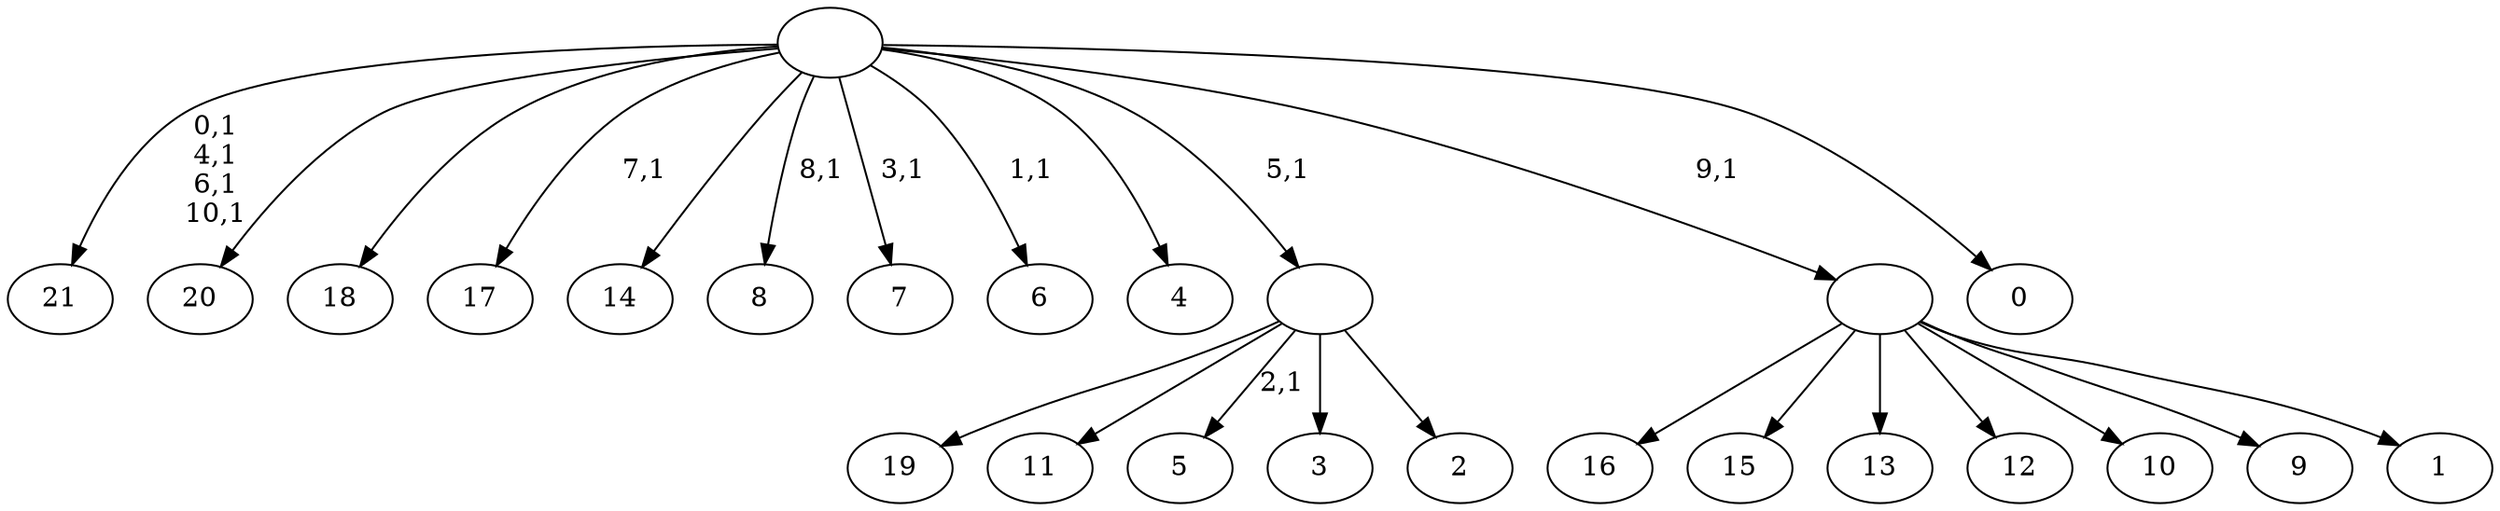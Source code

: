digraph T {
	33 [label="21"]
	28 [label="20"]
	27 [label="19"]
	26 [label="18"]
	25 [label="17"]
	23 [label="16"]
	22 [label="15"]
	21 [label="14"]
	20 [label="13"]
	19 [label="12"]
	18 [label="11"]
	17 [label="10"]
	16 [label="9"]
	15 [label="8"]
	13 [label="7"]
	11 [label="6"]
	9 [label="5"]
	7 [label="4"]
	6 [label="3"]
	5 [label="2"]
	4 [label=""]
	3 [label="1"]
	2 [label=""]
	1 [label="0"]
	0 [label=""]
	4 -> 9 [label="2,1"]
	4 -> 27 [label=""]
	4 -> 18 [label=""]
	4 -> 6 [label=""]
	4 -> 5 [label=""]
	2 -> 23 [label=""]
	2 -> 22 [label=""]
	2 -> 20 [label=""]
	2 -> 19 [label=""]
	2 -> 17 [label=""]
	2 -> 16 [label=""]
	2 -> 3 [label=""]
	0 -> 11 [label="1,1"]
	0 -> 13 [label="3,1"]
	0 -> 15 [label="8,1"]
	0 -> 25 [label="7,1"]
	0 -> 33 [label="0,1\n4,1\n6,1\n10,1"]
	0 -> 28 [label=""]
	0 -> 26 [label=""]
	0 -> 21 [label=""]
	0 -> 7 [label=""]
	0 -> 4 [label="5,1"]
	0 -> 2 [label="9,1"]
	0 -> 1 [label=""]
}

